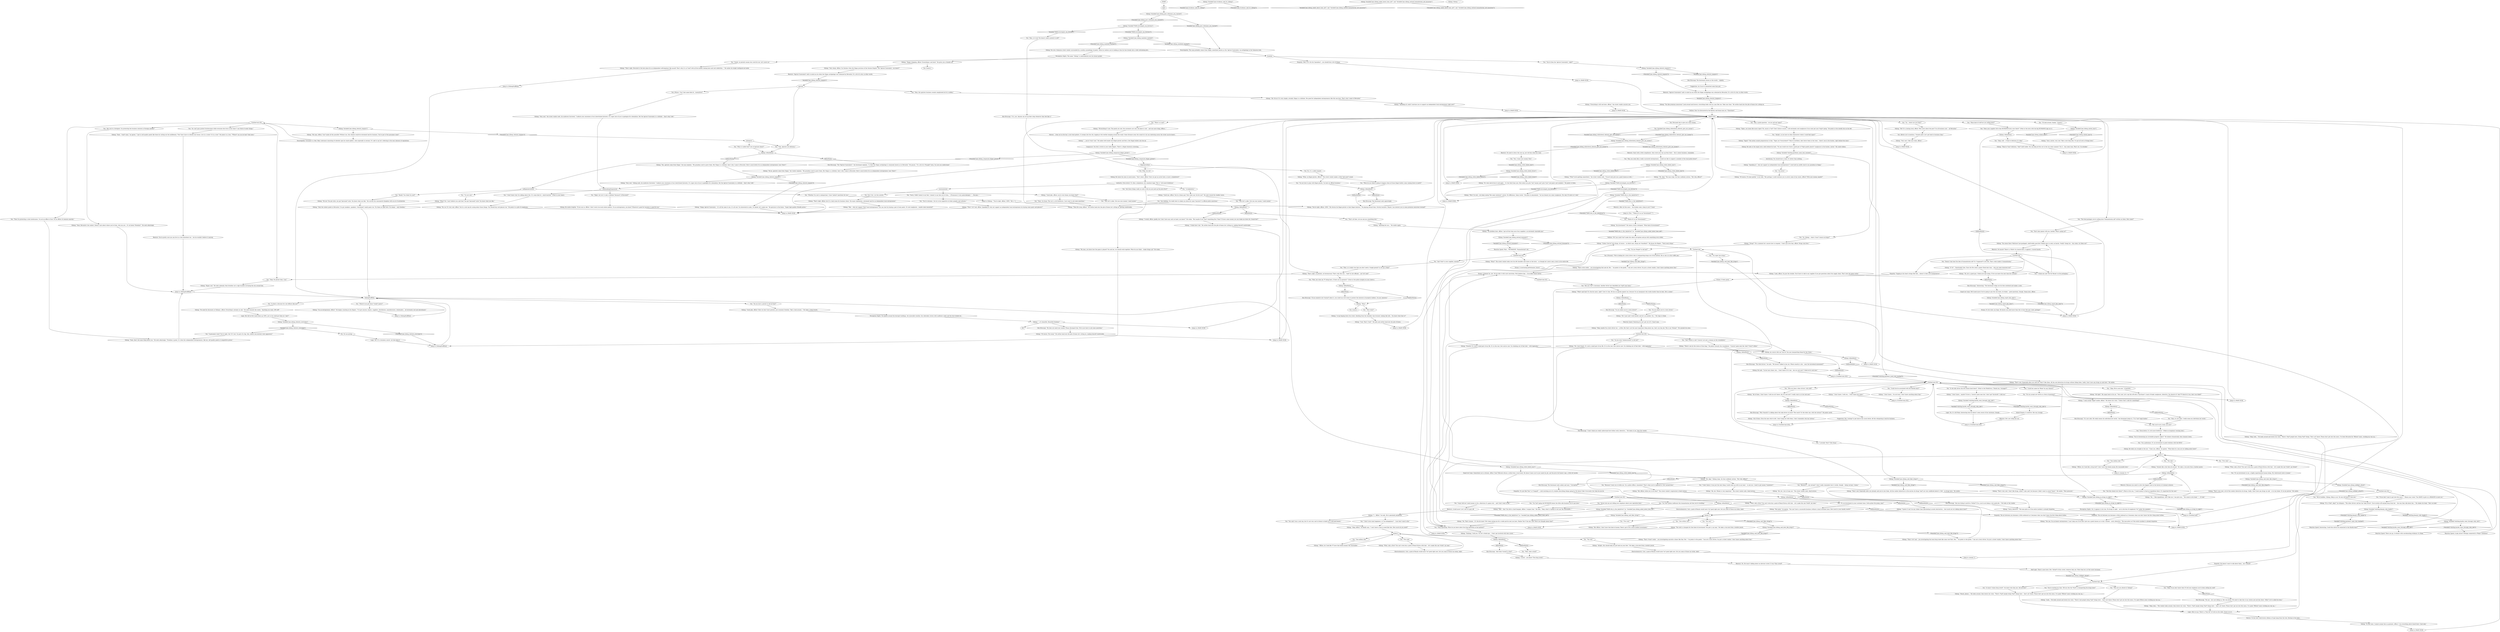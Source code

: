 # JAM / HUMANITARIAN AID
# Siileng, the humanitarian aid guy!
# ==================================================
digraph G {
	  0 [label="START"];
	  1 [label="input"];
	  2 [label="Rhetoric: You're pretty sure you can live in a tree elsewhere too -- but he wouldn't believe it anyway."];
	  3 [label="You: No use prying."];
	  4 [label="Siileng: \"Oh... I like expeditions, and I like you. I can give you...\" He counts in his head. \"... 10 reál.\""];
	  5 [label="Siileng: \"Fair point,\" he agrees, \"You can't have a successful business without a loyal customer base. How much is your loyalty worth?\""];
	  6 [label="You: \"Ten reál.\""];
	  7 [label="Siileng: \"Shush, please...\" He looks around, then lowers his voice. \"There's *bad* people doing *bad* things here -- that's all I know. Please don't get me into this mess, I've spent *fifteen* years working my way up...\""];
	  8 [label="Kim Kitsuragi: \"Who *exactly* is talking about this lady-driver of yours? The racist? Or the other one, with the tattoos?\" He points north."];
	  9 [label="Siileng: \"Tapes, you mean like music tapes? No, music is *out*! Don't listen to music. I sell extremely cool sunglasses if you want get your *mojo* going.\" He points at the shoddy box on the left."];
	  10 [label="You: \"Alright, so you have no idea whatsoever where I could find tapes?\""];
	  11 [label="MAIN HUB"];
	  12 [label="Kim Kitsuragi: \"The *Apricot Suzerainty*,\" the lieutenant explains, \"is what the Siigay archipelago is commonly known as in Revachol.\" He pauses. \"It's a bit of a *fraught* term, I'm sure you understand.\""];
	  13 [label="You: \"Just kidding. I'm really here to shake you down for some *answers* to official police questions.\""];
	  14 [label="You: \"Right, but isn't it only a shithole *because* of Revachol?\""];
	  15 [label="apricots"];
	  16 [label="Siileng: \"Oh! Oh no! It's very simple, actually. Siigay is a shithole. Not good for independent entrepreneurs like this one here. That's why I came to Revachol.\""];
	  17 [label="Jump to: [SiilengStuffHub]"];
	  18 [label="Jump to: [Siileng: \"\"You're right, officer, 100%.\" He r...\"]"];
	  19 [label="You: \"What kind of stuff are you selling here?\""];
	  20 [label="Untitled hub (03)"];
	  21 [label="Siileng: \"Siigay, Apricot Suzerainty -- it's all the same to me, it's all cool. I'm interested in sales. Go ahead, let's make one.\" He gestures to the boxes. \"Super high quality, friendly prices.\""];
	  22 [label="Siileng: \"No-no, apricots come from Siigay,\" the vendor explains. \"My grandma used to grow them. But Siigay is a shithole, that's why I came to Revachol. Here's much better for an independent entrepreneur. Less *laws*.\""];
	  23 [label="Siileng: \"Ah, yes. Money is very important.\" The street vendor nods, dead-serious."];
	  24 [label="Siileng: Variable[\"TASK.investigate_sea_fortress\"]"];
	  25 [label="Variable[\"TASK.investigate_sea_fortress\"]", shape=diamond];
	  26 [label="!(Variable[\"TASK.investigate_sea_fortress\"])", shape=diamond];
	  27 [label="You: \"I'm *not* gonna confiscate this humanitarian aid that you're reselling.\""];
	  28 [label="You: \"I'm *not* going tell HUMANOX about the little side business you've got here.\""];
	  29 [label="Siileng: \"Officer, do I look like *I* have that kinda money? Be reasonable.\""];
	  30 [label="You: \"One million reál.\""];
	  31 [label="Untitled hub (03)"];
	  32 [label="Siileng: \"It's a *she*, okay?\" he whispers. \"The other drivers call her the *lady driver*. You're better off staying away from her -- the way they talk about her...\" He shakes his head. \"She's no lady.\""];
	  33 [label="Jump to: [Untitled hub (03)]"];
	  34 [label="Reaction Speed: A lady driver? Perhaps connected to *Ruby* somehow?"];
	  35 [label="Siileng: \"I don't know... I'm not local. I don't know anything about that.\""];
	  36 [label="Jump to: [Untitled hub (03)]"];
	  37 [label="You: \"So... where are you from?\""];
	  38 [label="Siileng: \"Me? It's a boring story, officer. Who cares about the past? I'm all business now -- all Revachol.\""];
	  39 [label="Siileng: He raises his arms in mock alarm. \"Don't shoot, officer! Have we got an arrest here, or just a shakedown?\""];
	  40 [label="You: \"This isn't a joke. Give me your money. I need money.\""];
	  41 [label="hubsmakingthingseasier"];
	  42 [label="Siileng: \"A cop limping down the street, bleeding from the shoulder, face bruised, looking like hell... You know what that is?\""];
	  43 [label="Jump to: [MAIN HUB]"];
	  44 [label="You: \"But you're a foreigner. I'm protecting the business interests of foreign nations!\""];
	  45 [label="You: \"Doesn't that beat the idea of humanitarian aid? It's *supposed* to be free. That's what makes it humanitarian.\""];
	  46 [label="Untitled hub"];
	  47 [label="Esprit de Corps: We'll need more if we're going to pin this one down, he thinks -- good questions, though. Sharp eyes, officer."];
	  48 [label="You: Persuade him to give you some money."];
	  49 [label="You: Variable[\"jam.siileng_whitecheck_rhetoric_give_me_money\"]"];
	  50 [label="Variable[\"jam.siileng_whitecheck_rhetoric_give_me_money\"]", shape=diamond];
	  51 [label="!(Variable[\"jam.siileng_whitecheck_rhetoric_give_me_money\"])", shape=diamond];
	  52 [label="Siileng: Variable[\"jam.siileng_white_failed_once\"]"];
	  53 [label="Variable[\"jam.siileng_white_failed_once\"]", shape=diamond];
	  54 [label="!(Variable[\"jam.siileng_white_failed_once\"])", shape=diamond];
	  55 [label="Siileng: \"Alright, this should help you get back on your feet.\" He takes a ten-note from a leather pouch."];
	  56 [label="You: \"I don't even want happiness, or *un-unhappiness* -- I just don't want to die.\""];
	  57 [label="Rhetoric: After all this mess -- the broken seals, lying to you? C'mon!"];
	  58 [label="Siileng: \"That's *even* cooler -- you investigating narcotics crimes like that. But --\" he points to the goods. \"I am not a lorry driver, I'm just a street vendor. I don't know anything about that.\""];
	  59 [label="Siileng: IsKimHere()"];
	  60 [label="IsKimHere()", shape=diamond];
	  61 [label="!(IsKimHere())", shape=diamond];
	  62 [label="Siileng: \"No! I just said I work harder and he's an asshole. I'm...\" He stops to think."];
	  63 [label="Reaction Speed: Realizing he can't get out of it. Smart man."];
	  64 [label="You: \"Wait, what crowd?\""];
	  65 [label="Siileng: \"All of them, I don't know. I told you all I know. Are we cool now? I really want us to be cool now.\""];
	  66 [label="Siileng: \"I don't know... maybe? If she is, I haven't gone near her. I don't get *involved*, I told you.\""];
	  67 [label="You: \"Hey, you seem like a really successful entrepreneur... would you like to support a member of the local police force?\""];
	  68 [label="Siileng: \"... you're *very* cool.\" He makes both hands into finger-pistols and fires a few finger-bullets into the air."];
	  69 [label="You: \"You're from the 'Apricot Suzerainty', right?\""];
	  70 [label="You: \"Why's it called that? Lots of apricots there?\""];
	  71 [label="You: \"This isn't a joke. Give me your money. I need money.\""];
	  72 [label="Siileng: \"Of course, I'll come quietly.\" A sly wink. \"But perhaps I could convince you to arrest some of my wares, officer? With your money, maybe?\""];
	  73 [label="You: (Wince.) \"Isn't that name kind of... insensitive?\""];
	  74 [label="nolaupuru"];
	  75 [label="Logic: No, it's still Ruby. Interesting that he doesn't seem aware of her existence, though..."];
	  76 [label="nofingerpistolshub"];
	  77 [label="Siileng: \"Cool. That's *cool*.\" He nods and settles back into the pile of boxes."];
	  78 [label="Siileng: Variable[\"jam.truckman_said_its_siileng\"]"];
	  79 [label="Variable[\"jam.truckman_said_its_siileng\"]", shape=diamond];
	  80 [label="!(Variable[\"jam.truckman_said_its_siileng\"])", shape=diamond];
	  81 [label="Jump to: [MAIN HUB]"];
	  82 [label="Siileng: Variable[\"jam.siileng_noticed_humanox\"]"];
	  83 [label="Variable[\"jam.siileng_noticed_humanox\"]", shape=diamond];
	  84 [label="!(Variable[\"jam.siileng_noticed_humanox\"])", shape=diamond];
	  85 [label="Empathy: The air between you becomes a little awkward as it becomes clear you don't know the first thing about bribes."];
	  86 [label="Jump to: [money 1]"];
	  87 [label="Drama: A blatant lie, sire. Yet he tells it with such conviction. We'd believe him -- if we didn't know better."];
	  88 [label="You: \"Who are you afraid of, Siileng?\""];
	  89 [label="You: \"Okay. If you don't know then I'll tell your employer you've been selling his stuff.\""];
	  90 [label="Siileng: \"Okay, look...\" The vendor looks around, then lowers his voice. \"There's *bad* people doing *bad* things here -- that's all I know. Please don't get me into this mess, I've spent *fifteen* years working my way up...\""];
	  91 [label="Siileng: \"All of them. Even the ones who've left. I don't hang out with them, I don't remember who has tattoos.\""];
	  92 [label="Siileng: \"There's one by the statue of that king.\" He points towards the roundabout. \"I haven't gone near her. And I *won't* either.\""];
	  93 [label="You: \"Nah, it's not code. I really mean my individual net worth.\""];
	  94 [label="Siileng: He nods at the empty lorry cabin behind his back. \"No one would ever throw a good pair of *high quality plastic* sunglasses in the bushes, mister.\" His smile widens."];
	  95 [label="Siileng: Variable[\"jam.siileng_mainhub_reached\"]"];
	  96 [label="Variable[\"jam.siileng_mainhub_reached\"]", shape=diamond];
	  97 [label="!(Variable[\"jam.siileng_mainhub_reached\"])", shape=diamond];
	  98 [label="You: Whip 'em out!"];
	  99 [label="Siileng: Variable[\"jam.siileng_rhetoric_overvalue\"]"];
	  100 [label="Variable[\"jam.siileng_rhetoric_overvalue\"]", shape=diamond];
	  101 [label="!(Variable[\"jam.siileng_rhetoric_overvalue\"])", shape=diamond];
	  102 [label="Siileng: \"...it's beautiful. Beautiful freedom!\""];
	  103 [label="Siileng: \"Yeah -- *cool* ruins,\" he agrees. \"I get to sell quality goods like these by cutting out the middlemen. *You* don't have to rebuild your house. Live in a crater! Or in a tree!\" He points to a tree. \"*Where* can you do that? Only here.\""];
	  104 [label="Siileng: \"Oh yes! You got style, you got *personal* style. You know what you like.\" He surveys his consumerist kingdom with an air of satisfaction."];
	  105 [label="You: \"Wow what?\""];
	  106 [label="You: [Leave.]"];
	  107 [label="Kim Kitsuragi: \"It is, yes. Anyone can set up their shop whenever they feel like it.\""];
	  108 [label="Siileng: IsKimHere()"];
	  109 [label="IsKimHere()", shape=diamond];
	  110 [label="!(IsKimHere())", shape=diamond];
	  111 [label="SiilengStuffHub"];
	  112 [label="You: \"And *who* is your supplier, exactly?\""];
	  113 [label="Reaction Speed: Wait... *HUMANOX*, *humanitarian* aid..."];
	  114 [label="Siileng: \"Oh, okay.\" The man stops, his face suddenly serious. \"But why, officer?\""];
	  115 [label="Siileng: Variable[\"jam.siileng_whitecheck_rhetoric_give_me_money\"]"];
	  116 [label="Variable[\"jam.siileng_whitecheck_rhetoric_give_me_money\"]", shape=diamond];
	  117 [label="!(Variable[\"jam.siileng_whitecheck_rhetoric_give_me_money\"])", shape=diamond];
	  118 [label="Electrochemistry: God, a pack of Royals would taste *so* good right now. Get you some of those tar-sticks, baby!"];
	  119 [label="You: \"See this island over there?\" (Point at the sea.) \"I need money to fund an expedition there. It's important for the case.\""];
	  120 [label="Drama: It feels great."];
	  121 [label="You: (Proceed.) \"We're looking for a lorry driver who is transporting drugs out of the harbour. He or she is in this traffic jam.\""];
	  122 [label="Siileng: Variable[\"jam.siileng_said_dont_like_drugs\"]"];
	  123 [label="Variable[\"jam.siileng_said_dont_like_drugs\"]", shape=diamond];
	  124 [label="!(Variable[\"jam.siileng_said_dont_like_drugs\"])", shape=diamond];
	  125 [label="Siileng: \"Okay, maybe I'm a lorry driver too -- a little. But that's not the most important thing about me, that's my day job. This is my *dream*.\" He spreads his arms."];
	  126 [label="You: \"Could she be associated with the Hardie boys?\""];
	  127 [label="Jump to: [MAIN HUB]"];
	  128 [label="You: \"Yeah, I'm funny. This isn't a civil forfeiture, I just want to ask some questions.\""];
	  129 [label="Siileng: He smiles brightly. \"If you say so, officer. I don't worry too much about politics. I'm an entrepreneur, you know? Whatever's good for business is good for me.\""];
	  130 [label="You: \"Where'd you get those *comfy* pants?\""];
	  131 [label="Jump to: [SiilengStuffHub]"];
	  132 [label="You: \"Because I want you to bribe me. I'm a police officer, remember? That's what you're supposed to *do* around here.\""];
	  133 [label="Siileng: \"Sorry, detective.\" The man grins as if the entire incident is already forgotten."];
	  134 [label="You: \"Five reál.\""];
	  135 [label="Suggestion: He's *aching* to get back to his usual shtick. All this whispering is bad for business."];
	  136 [label="You: \"Do you have a permit to sell all that?\""];
	  137 [label="Siileng: \"Good joke, officer! Here we don't have permits, just economic freedom. Take a look around...\" He takes a deep breath."];
	  138 [label="Siileng: \"No need for discounts at Siileng's, officer. Everything's already on sale.\" He nods towards the crates. \"Anything you want, 50% off!\""];
	  139 [label="Jump to: [MAIN HUB]"];
	  140 [label="Siileng: \"Then fire away, officer!\" He settles back into the pile of boxes he's sitting on, getting comfortable."];
	  141 [label="Siileng: \"What? No. I can't believe you said that! You got *personal* style! You know what you like.\""];
	  142 [label="Siileng: \"I think that's fair.\" He settles back into the pile of boxes he's sitting on, making himself comfortable."];
	  143 [label="Siileng: IsKimHere()"];
	  144 [label="IsKimHere()", shape=diamond];
	  145 [label="!(IsKimHere())", shape=diamond];
	  146 [label="Siileng: Variable[\"jam.siileng_rhetoric_laupuru\"]"];
	  147 [label="Variable[\"jam.siileng_rhetoric_laupuru\"]", shape=diamond];
	  148 [label="!(Variable[\"jam.siileng_rhetoric_laupuru\"])", shape=diamond];
	  149 [label="Jump to: [MAIN HUB]"];
	  150 [label="Siileng: \"That's right, no permits, no bureaucracy! That's why this city -- *and* its law officials -- are *so* cool!\""];
	  151 [label="You: \"Then I'm protecting a state lawlessness. I'm not an officer of law, I'm an officer of common anarchy.\""];
	  152 [label="Siileng: \"Hyper cool.\" He nods solemnly, then breathes out a sigh of pride surveying the city around him."];
	  153 [label="Empathy: It's just like *bus*, or *seagull* -- a kid watching out of a window describing things going by. He doesn't like it too much, but what do you do."];
	  154 [label="You: \"It's an investment in your customer base. Gotta prime the pump, man!\""];
	  155 [label="You: \"A guy told me I need money to live, otherwise it's game over -- and I don't want to die.\""];
	  156 [label="Siileng: \"That's even cooler -- you investigating that and all. But --\" he points to the goods. \"I am not a lorry driver, I'm just a street vendor. I don't know anything about that.\""];
	  157 [label="Rhetoric: No. He wasn't talking about an abstract crowd. It was *that crowd*."];
	  158 [label="Empathy: He doesn't want to talk about them... he's *afraid*."];
	  159 [label="You: \"Who are these 'other drivers' who talk?\""];
	  160 [label="Inland Empire: It could be. She was strange."];
	  161 [label="Siileng: \"Tapes?\" The notion sounds preposterous to him. \"Tapes are *everywhere*! They're worthless, kids throw them in the trees -- there's one in the bushes, right behind this lorry.\""];
	  162 [label="Siileng: \"That's right, officer, but it's a bad scene for business there. Too many regulations, extremely bad for an independent local entrepreneur.\""];
	  163 [label="Siileng: \"Yeah, that's the main thing about you.\" He nods admiringly. \"Freedom is great, it's what lets independent entrepreneurs, like me, sell quality goods at competitive prices.\""];
	  164 [label="You: Don't fret. Let him answer."];
	  165 [label="Siileng: \"Look, officer. I'm just the retailer. You'd have to talk to my supplier if you got questions about the supply chain. That's how the game works.\""];
	  166 [label="Siileng: \"It *is* -- *practically* free. Yours for five cents a piece! Rock that tuna -- why not some macaroni too?\""];
	  167 [label="Siileng: \"They're *very* delicious. *And* shelf stable. You can keep all this out in the sun come summer! Try it -- buy some tuna. Won't rot. Un-rottable.\""];
	  168 [label="Drama: It's for show, my liege. He knows you need more than this to bust this guy. Later, perhaps?"];
	  169 [label="Siileng: \"It's very cool of you to ask again -- it's the third time now. How about you give *me* money and I give *you* cool pants and sneakers.\" He points to them."];
	  170 [label="You: \"Five reál.\""];
	  171 [label="Siileng: \"Oh, okay.\" Siileng stops, his face suddenly serious. \"But why, officer?\""];
	  172 [label="Siileng: Variable[\"TASK.who_is_the_ladydriver\"]"];
	  173 [label="Variable[\"TASK.who_is_the_ladydriver\"]", shape=diamond];
	  174 [label="!(Variable[\"TASK.who_is_the_ladydriver\"])", shape=diamond];
	  175 [label="Siileng: \"Drugs?\" For a moment he's unsure how to respond. \"I don't go in for that, officer. Drugs ruin lives.\""];
	  176 [label="Siileng: \"That's very cool, a lot of the coolest detectives do drugs. Sadly, I don't have any drugs on sale -- or at my home. Or on my person.\" He smiles."];
	  177 [label="Siileng: \"Crowd -- you know? The drug crowd.\""];
	  178 [label="You: \"Okay. We're cool now.\" (Conclude.)"];
	  179 [label="Siileng: IsKimHere()"];
	  180 [label="IsKimHere()", shape=diamond];
	  181 [label="!(IsKimHere())", shape=diamond];
	  182 [label="Siileng: He nods. \"In her lorry there, but... I don't know if it's her... Are we cool now? I think we're cool now.\""];
	  183 [label="Siileng: IsKimHere()"];
	  184 [label="IsKimHere()", shape=diamond];
	  185 [label="!(IsKimHere())", shape=diamond];
	  186 [label="You: \"You, I want your money. Now.\""];
	  187 [label="Siileng: \"Good one, officer. You're a funny guy! Now what can I do for you?\" He nods toward his shabby wares."];
	  188 [label="You: \"What do you think is going to happen when all those finger-bullets come raining down to earth?\""];
	  189 [label="Siileng: \"Very cool,\" the street vendor nods, his eyebrows furrowed, \"I admire your awareness of our intertwined histories. It's super nice of you to apologize for colonialism. But the Apricot Suzerainty is a shithole -- that's why I left.\""];
	  190 [label="You: \"Man, this apricots business sounds complicated all of a sudden.\""];
	  191 [label="Kim Kitsuragi: \"If you wanted to be *cynical* about it, you could say we're here to protect the interests of property holders. I'm not, however.\""];
	  192 [label="Jump to: [MAIN HUB]"];
	  193 [label="Siileng: \"Happy shopping, officer! Everything's cool here!\" He gives you a thumbs up."];
	  194 [label="Kim Kitsuragi: \"Interesting.\" The lieutenant whips out his blue notebook and makes a note."];
	  195 [label="Perception (Sight): You glance around the decrepit buildings, the miserable weather, the sidewalks strewn with sunflower seeds and the dust-choked air..."];
	  196 [label="Siileng: \"No, no. It's very cool, officer. You're a cool cop for caring about those things. You should buy cool glasses too.\" He points to a pile of sunglasses."];
	  197 [label="You: \"Okay. No permit then. Cool.\""];
	  198 [label="Rhetoric: A bold move! Let's see if it pays off."];
	  199 [label="You: \"But you *are* a lorryman. Another driver has identified you *and* your lorry.\""];
	  200 [label="Jump to: [Untitled hub]"];
	  201 [label="You: \"So you admit you're a lorry driver.\""];
	  202 [label="Siileng: \"Exactly! It's such a small part of my life. It's in the rear view mirror now. I'm climbing out of that hole -- with ingenuity.\""];
	  203 [label="Siileng: \"Look...\" He looks around and lowers his voice. \"There's bad people doing *bad* things here -- that's all I know. Please don't get me into this mess, I've spent fifteen years working my way up...\""];
	  204 [label="Kim Kitsuragi: \"No use -- he's not telling us. He's too afraid. We need to take him to my station and ask him there. *After* we've called his boss.\""];
	  205 [label="You: \"The food packages you're selling have *humanitarian aid* written on them. How come?\""];
	  206 [label="Siileng: \"Yes, apricots come from Siigay,\" the man explains. \"My grandma used to grow them. But Siigay is a shithole, that's why I came to Revachol. Here's much better for an independent entrepreneur. Less *laws*.\""];
	  207 [label="Composure: You feel a twitch in your index fingers. There's a finger-shootout a-brewing."];
	  208 [label="You: \"Sorry, I didn't mean to say that. I meant to say that you're from...\" (Pronounce it very painstakingly.) \"... See-guy...\""];
	  209 [label="Siileng: \"Speaking of, could I convince you to support an independent local entrepreneur right now?\""];
	  210 [label="You: [Leave.]"];
	  211 [label="Siileng: Variable[\"jam.siileng_esprit_kim_later\"]"];
	  212 [label="Variable[\"jam.siileng_esprit_kim_later\"]", shape=diamond];
	  213 [label="!(Variable[\"jam.siileng_esprit_kim_later\"])", shape=diamond];
	  214 [label="Siileng: \"*Now* we're getting somewhere,\" the street vendor nods. \"If you'd only give me a good reason as well...\""];
	  215 [label="Siileng: Variable[\"jam.siileng_white_failed_thrice\"]"];
	  216 [label="Variable[\"jam.siileng_white_failed_thrice\"]", shape=diamond];
	  217 [label="!(Variable[\"jam.siileng_white_failed_thrice\"])", shape=diamond];
	  218 [label="Electrochemistry: God, a pack of Royals would taste *so* good right now. Get you some of those tar-sticks, baby!"];
	  219 [label="You: \"Ten reál.\""];
	  220 [label="You: \"Because I... am corrupt? I don't really remember how it works, though -- being corrupt, I mean.\""];
	  221 [label="Untitled hub"];
	  222 [label="You: \"I actually *don't* like drugs.\""];
	  223 [label="Siileng: Variable[\"jam.siileng_said_likes_drugs\"]"];
	  224 [label="Variable[\"jam.siileng_said_likes_drugs\"]", shape=diamond];
	  225 [label="!(Variable[\"jam.siileng_said_likes_drugs\"])", shape=diamond];
	  226 [label="Siileng: IsKimHere()"];
	  227 [label="IsKimHere()", shape=diamond];
	  228 [label="!(IsKimHere())", shape=diamond];
	  229 [label="You: \"If you don't want to get into this mess...\" (Raise your voice) \"You HAVE to give us a REASON to move on.\""];
	  230 [label="Jump to: [Untitled hub (03)]"];
	  231 [label="Jump to: [MAIN HUB]"];
	  232 [label="Rhetoric: No need to dress this one up, just tell him what you want."];
	  233 [label="Siileng: \"Sure, mister, very cool. Take a nice long look, I've got all sorts of things here.\""];
	  234 [label="Siileng: \"*Everything's* cool. The goods are cool, the customers are cool, the place is cool -- and one more thing, officer...\""];
	  235 [label="You: \"Is there a discount for cool officers like me?\""];
	  236 [label="You: \"Yum. Apricots are delicious.\""];
	  237 [label="localhub"];
	  238 [label="You: \"A shakedown.\""];
	  239 [label="Rhetoric: *Apricot Suzerainty* calls to mind an era when the Siigay archipelago was colonized by Revachol. It's a bit of a slur, in other words."];
	  240 [label="Siileng: \"I would, officer, gladly, but I don't have any cash on hand, you know?\" He winks. \"But maybe if you *buy* something first *then* I'll have some money you can shake me down for. Sound fair?\""];
	  241 [label="You: \"I'm not here to play with finger-pistols. I'm here on official business.\""];
	  242 [label="You: \"Wait, but what am *I* doing here, if there are no permits?\" (Stare at the police insignia on your sleeve.)"];
	  243 [label="Siileng: \"That's right. Revachol is the best place for an independent self-employer like myself. That's why it's so *cool* with all the models coming here and cool celebrities...\" He smiles his bright toothpaste-ad smile."];
	  244 [label="Siileng: \"Hey -- why not support *this* local entrepreneur? You can start by buying a pair of sexy pants. Or cool sunglasses... maybe some macaroni?\""];
	  245 [label="Jump to: [MAIN HUB]"];
	  246 [label="Kim Kitsuragi: The lieutenant winces at the words -- slightly."];
	  247 [label="You: \"I don't know why I'm talking about this. It's some kind of... mind-reaction.\" (Point to your head.)"];
	  248 [label="Siileng: \"Officer, do I look like a drug lord? I don't have that kinda money. Be reasonable here.\""];
	  249 [label="You: \"Ten reál.\""];
	  250 [label="Perception (Sight): Sir, it appears to be true. No drugs in sight -- not in the box of sunglasses *or* under the speakers."];
	  251 [label="Siileng: \"That's cool. Especially after you already said you're into them. All the coolest detectives in the movies do drugs *and* are very conflicted about it. Still -- no drugs here.\" He smiles."];
	  252 [label="Siileng: Variable[\"jam.siileng_no_drugs_in_sight\"]"];
	  253 [label="Variable[\"jam.siileng_no_drugs_in_sight\"]", shape=diamond];
	  254 [label="!(Variable[\"jam.siileng_no_drugs_in_sight\"])", shape=diamond];
	  255 [label="You: \"So you were *embarrassed* to tell me?\""];
	  256 [label="Siileng: \"Nothing, I told you. I'm not a dumb guy -- I don't get involved with that crowd. \""];
	  257 [label="You: \"It wasn't *some drug crowd*. You know who they are. Tell me now!\""];
	  258 [label="Siileng: Variable[\"whirling.klaasje_ruby_leader\"]"];
	  259 [label="Variable[\"whirling.klaasje_ruby_leader\"]", shape=diamond];
	  260 [label="!(Variable[\"whirling.klaasje_ruby_leader\"])", shape=diamond];
	  261 [label="Siileng: \"I only accept *legal* tender, officer.\" He lowers his voice. \"Unless that's code for something?\""];
	  262 [label="You: \"Hey, a quick question -- do you sell any tapes?\""];
	  263 [label="Jump to: [SiilengStuffHub]"];
	  264 [label="Siileng: IsKimHere()"];
	  265 [label="IsKimHere()", shape=diamond];
	  266 [label="!(IsKimHere())", shape=diamond];
	  267 [label="Siileng: Variable[\"whirling.hardie_went_through_ruby_info\"]"];
	  268 [label="Variable[\"whirling.hardie_went_through_ruby_info\"]", shape=diamond];
	  269 [label="!(Variable[\"whirling.hardie_went_through_ruby_info\"])", shape=diamond];
	  270 [label="Siileng: Variable[\"whirling.hardie_went_through_ruby_info\"]"];
	  271 [label="Variable[\"whirling.hardie_went_through_ruby_info\"]", shape=diamond];
	  272 [label="!(Variable[\"whirling.hardie_went_through_ruby_info\"])", shape=diamond];
	  273 [label="Siileng: \"Ten reál is a bargain for that kind of investment! You got it, my man.\" He takes a ten-note from a leather pouch."];
	  274 [label="Siileng: IsKimHere()"];
	  275 [label="IsKimHere()", shape=diamond];
	  276 [label="!(IsKimHere())", shape=diamond];
	  277 [label="Empathy: The air between you becomes a little awkward as it becomes clear you don't know the first thing about bribes."];
	  278 [label="You: \"One million reál.\""];
	  279 [label="money 3"];
	  280 [label="Jump to: [You: \"\"Think of it as an *investment*.\"\"]"];
	  281 [label="Volition: *Or* you could *not* make this about corruption and go with something even wilder."];
	  282 [label="Siileng: \"That's very cool. I don't like drugs, either. I only said I do because I didn't want to sound *lame*.\" He smiles. \"Peer pressure.\""];
	  283 [label="Siileng: \"No. I just forgot. It's such a small part of my life. It's in the rear view mirror now. I'm climbing out of that hole -- with ingenuity.\""];
	  284 [label="You: \"Could her name be *Ruby* by any chance?\""];
	  285 [label="Rhetoric: Start with a little compliment, then work your way up from there -- this is about business, remember."];
	  286 [label="Shivers: ...from out on the bay a cool wind gathers. It sweeps into the city, tugging at the textiles hanging around the stand. Some distance away the sound of a tin can clattering across the street can be heard..."];
	  287 [label="Siileng: IsKimHere()"];
	  288 [label="IsKimHere()", shape=diamond];
	  289 [label="!(IsKimHere())", shape=diamond];
	  290 [label="Siileng: \"Very cool. I like your style, officer.\""];
	  291 [label="Reaction Speed: There you go. A witness with corroborating evidence: it's Ruby."];
	  292 [label="Drama: A convincing performance, bravo!"];
	  293 [label="Perception (Sight): The name \"Siileng\" is embroidered over his breast pocket."];
	  294 [label="Siileng: \"Anything for you...\" He smiles again."];
	  295 [label="Siileng: Variable[\"jam.siileng_exited_once\"]"];
	  296 [label="Variable[\"jam.siileng_exited_once\"]", shape=diamond];
	  297 [label="!(Variable[\"jam.siileng_exited_once\"])", shape=diamond];
	  298 [label="Siileng: Variable[\"jam.siileng_asked_about_hum_aid\"]  and  Variable[\"jam.siileng_noticed_humanitarian_aid_macarons\"]"];
	  299 [label="Variable[\"jam.siileng_asked_about_hum_aid\"]  and  Variable[\"jam.siileng_noticed_humanitarian_aid_macarons\"]", shape=diamond];
	  300 [label="!(Variable[\"jam.siileng_asked_about_hum_aid\"]  and  Variable[\"jam.siileng_noticed_humanitarian_aid_macarons\"])", shape=diamond];
	  301 [label="Siileng: \"Ah, yes. Lots of cops are.\" The street vendor nods, dead-serious."];
	  302 [label="Jump to: [MAIN HUB]"];
	  303 [label="Siileng: \"That's cool. Especially after you said you *don't* like them. All the cool detectives do drugs without liking them. Sadly I don't have any drugs on sale here.\" He smiles."];
	  304 [label="Siileng: \"That's *so* cool -- you investigating the local drug trade like some cool Narc. But --\" he points to the goods. \"I am not a lorry driver, I'm just a street vendor. I don't know anything about that.\""];
	  305 [label="Untitled hub (02)"];
	  306 [label="You: \"Siileng, my source tells me *you're* the one transporting drugs for the Union.\""];
	  307 [label="Kim Kitsuragi: \"And what *crowd* is that?\""];
	  308 [label="Logic: Here we go. There's a *tiny bit* of truth on the table. Zoom in on it."];
	  309 [label="Siileng: \"All right!\" He snaps back to his act. \"Very cool. Let's cap this off with a *purchase*. A pair of funky sunglasses, detective. You deserve it! And *I* deserve it too, don't you think?\""];
	  310 [label="Jump to: [Untitled hub (03)]"];
	  311 [label="You: \"I'll look around, thanks.\" [Leave.]"];
	  312 [label="You: No, it's a safety hazard."];
	  313 [label="Siileng: \"That's *so* cool, officer. Speaking of, why not support an independent local entrepreneur by buying some pants and glasses?\""];
	  314 [label="Siileng: Siileng: \"...\""];
	  315 [label="Encyclopedia: Gossamer is a fine, filmy substance consisting of cobwebs spun by small spiders, seen especially in autumn. It's safe to say he's referring to the near absence of regulations."];
	  316 [label="Volition: Don't be distracted by the flattery and funny-man act. *Questions*."];
	  317 [label="Siileng: \"But officer, I don't have that kind of money. There's got to be a more modest investment.\""];
	  318 [label="Kim Kitsuragi: The lieutenant nods calmly and says: \"Corruption.\""];
	  319 [label="Siileng: \"An investment?\" He raises a brow, intrigued. \"What kind of investment?\""];
	  320 [label="Siileng: \"What, only a fiver? You can't even buy a pack of Royal Extras with that -- let's make this one *stick*, my man.\""];
	  321 [label="Siileng: He looks you straight in the eye. \"I hear you, officer,\" he agrees. \"What kind of a sum are we talking about here?\""];
	  322 [label="Siileng: \"Sounds like a fair deal all around.\" He takes a ten-note from a leather pouch."];
	  323 [label="Siileng: \"I... officer,\" he nods. He is genuinely perplexed."];
	  324 [label="You: \"Five reál.\""];
	  325 [label="You: \"Invest into me not telling your employer about your operation here.\""];
	  326 [label="Kim Kitsuragi: \"So you admit you're a lorry driver?\""];
	  327 [label="You: \"Stop squirming. What do you know about the drug operation at the harbour?\""];
	  328 [label="Siileng: \"Okay, look...\" He looks around and lowers his voice. \"There's *bad* people here. Doing *bad* things. That's all I know. Please don't get into this mess. I've been Revachol for *fifteen* years, working my way up...\""];
	  329 [label="Untitled hub (03)"];
	  330 [label="Reaction Speed: Interesting. Could this driver be connected to the Hardie boys?"];
	  331 [label="Kim Kitsuragi: \"It is not code. He really means his individual net worth,\" the lieutenant jumps in. \"It is *not* legal tender.\""];
	  332 [label="Authority: Even better! It's like a shakedown, but somehow legal. This is \"civil asset forfeiture.\""];
	  333 [label="Siileng: \"You're threatening my inviolable property rights?\" He inhales dramatically, then simmers down."];
	  334 [label="You: \"So 'cool' guys protect businessmen while everyone else lives in the ruins? I can think of cooler things.\""];
	  335 [label="Rhetoric: *Apricot Suzerainty* calls to mind an era when the Siigay archipelago was colonized by Revachol. It's a bit of a slur, in other words."];
	  336 [label="Siileng: \"Of course. Fire away!\" He settles back into the pile of boxes he's sitting on, making himself comfortable."];
	  337 [label="Siileng: Variable[\"jam.siileng_post_tribunary_you_reacted\"]"];
	  338 [label="Variable[\"jam.siileng_post_tribunary_you_reacted\"]", shape=diamond];
	  339 [label="!(Variable[\"jam.siileng_post_tribunary_you_reacted\"])", shape=diamond];
	  340 [label="Siileng: \"I'm an entrepreneur, officer!\" He begins counting on his fingers. \"I've got sources, buyers, suppliers, distributors, manufacturers, wholesalers... all extremely cool and aboveboard.\""];
	  341 [label="Suggestion: As if you've committed some faux pas."];
	  342 [label="You: \"I don't know, it was just the only thing I could come up with in my head -- to ask you. I need to get money *somehow*.\""];
	  343 [label="money 1"];
	  344 [label="Siileng: \"You see, I'm an honest entrepreneur. I can't help you if you don't give me a good reason as to why I should -- sorry, detective.\" The man grins as if the entire incident is already forgotten."];
	  345 [label="Siileng: \"Hah -- that! You drive a hard bargain, officer. I respect that.\" He nods. \"Okay, what's it going to cost me? Be reasonable...\""];
	  346 [label="Jump to: [money 1]"];
	  347 [label="Siileng: \"*Who* said that? It's the fat racist, right? I bet it's him. He has an agenda against me, because I'm an immigrant who works harder than he does. He's a hater.\""];
	  348 [label="Untitled hub"];
	  349 [label="You: \"You're wasting my time. Tell me who the *fuck* is transporting the drugs here!\""];
	  350 [label="You: \"Is the lady driver the old woman back there?\" (Point to the Paledriver.) \"Dazed out, *strange*?\""];
	  351 [label="Jump to: [MAIN HUB]"];
	  352 [label="You: \"Really? You think I'm cool?\""];
	  353 [label="You: \"Whether I'm cool is unimportant, I have *police* questions for you.\""];
	  354 [label="Siileng: Variable[\"TASK.investigate_sea_fortress\"]"];
	  355 [label="Variable[\"TASK.investigate_sea_fortress\"]", shape=diamond];
	  356 [label="!(Variable[\"TASK.investigate_sea_fortress\"])", shape=diamond];
	  357 [label="Kim Kitsuragi: The lieutenant nods approvingly."];
	  358 [label="You: \"I think one said 'Not for Resale' on the packaging.\""];
	  359 [label="Jump to: [MAIN HUB]"];
	  360 [label="Siileng: \"Yeah, Revachol's the coolest. Doesn't care about where you're from, who you are... It's all about *freedom*.\" He nods admiringly."];
	  361 [label="Logic: Yes. It's a business secret. Let him keep it."];
	  362 [label="Siileng: IsKimHere()"];
	  363 [label="IsKimHere()", shape=diamond];
	  364 [label="!(IsKimHere())", shape=diamond];
	  365 [label="You: \"Think of it as an *investment*.\""];
	  366 [label="Siileng: \"What, only a fiver? You can't even buy a pack of Royal Extras with that -- let's make this one *stick*, my friend!\""];
	  367 [label="Siileng: \"But officer, bribe you to do what?\" The street vendor's expression is dead serious."];
	  368 [label="You: \"You said I was a cool cop, but it's not very cool to freeze to death on a cold park bench.\""];
	  369 [label="money 4"];
	  370 [label="You: \"I'm super into drugs.\""];
	  371 [label="You: \"We're buddies, Siileng. Help us out. No one will know it was you.\""];
	  372 [label="Siileng: Variable[\"jam.siileng_composure_finger_pistols\"]"];
	  373 [label="Variable[\"jam.siileng_composure_finger_pistols\"]", shape=diamond];
	  374 [label="!(Variable[\"jam.siileng_composure_finger_pistols\"])", shape=diamond];
	  375 [label="fingerpistolhub"];
	  376 [label="Logic: But did he first mark them up 100%, just so he could put them on \"sale\"?"];
	  377 [label="Siileng: \"My man, you know how the game is played! You and me, we should work together. What do you think -- shake things up?\" He winks."];
	  378 [label="Siileng: \"What, no finger-pistols, officer?\" The street vendor makes a little *pew-pew* sound."];
	  379 [label="Siileng: \"You're right, officer, 100%.\" He returns his finger-pistols to their finger-holsters. \"No playing around then. Strictly business. Maybe I can interest you in some premium menswear instead?\""];
	  380 [label="You: \"I'm not cool.\""];
	  381 [label="Jump to: [MAIN HUB]"];
	  382 [label="Siileng: You see a Samaran street vendor surrounded by a motley assemblage of goods. When he realizes you're looking at him his face breaks into a wide welcoming grin..."];
	  383 [label="Jump to: [SiilengStuffHub]"];
	  384 [label="Rhetoric: No hassle? There's a *little* of a hassle here, it appears. A moral hassle."];
	  385 [label="Untitled hub (02)"];
	  386 [label="Jump to: [MAIN HUB]"];
	  387 [label="Jump to: [MAIN HUB]"];
	  388 [label="Kim Kitsuragi: \"Are you trying to ask for a *bribe*? If so, you're not doing a very good job...\" He looks at the vendor."];
	  389 [label="You: \"One million reál.\""];
	  390 [label="You: \"So, Siileng -- what's *your* stance on drugs?\""];
	  391 [label="Half Light: There's more here. He's *afraid* of this crowd, whoever they are. More than he is of the racist lorryman."];
	  392 [label="Siileng: IsKimHere()"];
	  393 [label="IsKimHere()", shape=diamond];
	  394 [label="!(IsKimHere())", shape=diamond];
	  395 [label="Kim Kitsuragi: \"The third driver,\" he nods. \"We haven't talked to her yet. Where exactly is she -- near the horseback monument?\""];
	  396 [label="Rhetoric: He's not ruling her out."];
	  397 [label="Siileng: \"Everything's still cool here, officer,\" the street vendor assures you."];
	  398 [label="Encyclopedia: This man probably comes from Siigay, sometimes known as the 'Apricot Suzerainty,' an archipelago in the Samaran isola."];
	  399 [label="You: (Better not to mention.) \"Sounds good. Let's get back to business then.\""];
	  400 [label="Empathy: Well. If it's for his *grandma*... you should buy a lot of things."];
	  401 [label="You: \"An arrest.\""];
	  402 [label="You: \"Are those things really on sale or did you just jack up the price first?\""];
	  403 [label="You: \"A gossamer state? You're right, this *is* cool. I'm part of a hip, thin, almost non-existent state apparatus!\""];
	  404 [label="Siileng: Variable[\"jam.siileng_rhetoric_laupuru\"]"];
	  405 [label="Variable[\"jam.siileng_rhetoric_laupuru\"]", shape=diamond];
	  406 [label="!(Variable[\"jam.siileng_rhetoric_laupuru\"])", shape=diamond];
	  407 [label="Siileng: \"My man, officer, *you* make all this possible! Without you, this climate would be extremely bad for business. You're part of the gossamer state!\""];
	  408 [label="Siileng: \"Wow.\""];
	  409 [label="You: \"Kim, is it true? He doesn't need a permit to sell?\""];
	  410 [label="Kim Kitsuragi: \"He does not need your money. Please disregard that. We're just here to ask some questions.\""];
	  411 [label="You: \"That's all then. Let me ask you something else.\""];
	  412 [label="Siileng: Variable[\"jam.siileng_white_failed_once\"]"];
	  413 [label="Variable[\"jam.siileng_white_failed_once\"]", shape=diamond];
	  414 [label="!(Variable[\"jam.siileng_white_failed_once\"])", shape=diamond];
	  415 [label="Esprit de Corps: Somewhere not so distant, officer Chad Tillbrook refuses a bribe from a local hood. He doesn't know you've just made his job, and the job of all honest cops, a little bit harder."];
	  416 [label="Rhetoric: Because you need to solve the biggest case in the history of criminal sciences."];
	  417 [label="Siileng: \"Wow! So cool... you keep saying *the same sentence*, mister. No difference. Same words.\" He grins in amazement. \"Let me donate you some sunglasses. For only 20 cents to 2 reál.\""];
	  418 [label="Jump to: [MAIN HUB]"];
	  419 [label="Electrochemistry: God, a pack of Royals would taste *so* good right now. Get you some of those tar-sticks, baby!"];
	  420 [label="You: \"It's an investment in me, a highly experimental human being. My risk/reward ratio is insane.\""];
	  421 [label="Siileng: IsKimHere()"];
	  422 [label="IsKimHere()", shape=diamond];
	  423 [label="!(IsKimHere())", shape=diamond];
	  424 [label="Siileng: Variable[\"TASK.who_is_the_ladydriver\"] or  Variable[\"jam.siileng_asked_about_hum_aid\"]"];
	  425 [label="Variable[\"TASK.who_is_the_ladydriver\"] or  Variable[\"jam.siileng_asked_about_hum_aid\"]", shape=diamond];
	  426 [label="!(Variable[\"TASK.who_is_the_ladydriver\"] or  Variable[\"jam.siileng_asked_about_hum_aid\"])", shape=diamond];
	  427 [label="Siileng: Variable[\"jam.siileng_said_likes_drugs\"]"];
	  428 [label="Variable[\"jam.siileng_said_likes_drugs\"]", shape=diamond];
	  429 [label="!(Variable[\"jam.siileng_said_likes_drugs\"])", shape=diamond];
	  430 [label="Siileng: \"No. That's insane... It's the fat hater! He's been eyeing me for a week and he sent you here. Maybe *he's* the one, huh? Have you thought about that?\""];
	  431 [label="Siileng: IsKimHere()"];
	  432 [label="IsKimHere()", shape=diamond];
	  433 [label="!(IsKimHere())", shape=diamond];
	  434 [label="Jump to: [MAIN HUB]"];
	  435 [label="Siileng: \"Speaking of -- why not support an independent local entrepreneur? I send half my profits back to my grandma in Siigay.\""];
	  436 [label="Siileng: Variable[\"jam.siileng_rhetoric_laupuru\"]"];
	  437 [label="Variable[\"jam.siileng_rhetoric_laupuru\"]", shape=diamond];
	  438 [label="!(Variable[\"jam.siileng_rhetoric_laupuru\"])", shape=diamond];
	  439 [label="Siileng: \"Very cool,\" Siileng nods, his eyebrows furrowed, \"I admire your awareness of our intertwined histories. It's super nice of you to apologize for colonialism. But the Apricot Suzerainty is a shithole -- that's why I left.\""];
	  440 [label="You: \"You're welcome. I do try to be supportive of other peoples and cultures.\""];
	  441 [label="Siileng: \"Good joke, officer, you're very funny, you know that?\""];
	  442 [label="You: \"I'm a policeman. It's an investment in good relations with the RCM.\""];
	  443 [label="Siileng: \"What, only a fiver? You can't even buy a pack of Royal Extras with that -- let's make this one *stick*, my man.\""];
	  444 [label="Jump to: [MAIN HUB]"];
	  445 [label="Untitled hub (02)"];
	  446 [label="Siileng: \"Unless *you're* into drugs, of course -- in which case, drugs are *excellent*.\" He kisses his fingers. \"Tasty-tasty drugs.\""];
	  447 [label="You: \"So you *forgot* to tell me?\""];
	  448 [label="You: \"She? Where is she? I haven't yet met a woman on the roundabout.\""];
	  449 [label="Siileng: \"I don't know. I told you... I don't know her name.\""];
	  450 [label="You: \"Do you accept net worth as a form of payment?\""];
	  451 [label="You: \"What's so cool?\""];
	  452 [label="Siileng: \"Very sharp, officer. I'm Seraise, from the Siigay province of the Seraise Empire. The 'Apricot Suzerainty', you know?\""];
	  453 [label="You: \"Even better, it's civil asset forfeiture.\" (Make an imaginary warning shot.)"];
	  454 [label="suzeraintyhub"];
	  455 [label="Siileng: \"You like premium menswear! Look around and browse, everything looks cool on a guy like you. Take your time.\" He settles back into the pile of boxes he's sitting on."];
	  456 [label="Siileng: \"Only the coolest goods in Revachol. I've got sneakers, speakers, *extremely* comfy pants too. Try them on right here. No shame -- only freedom.\""];
	  457 [label="You: \"Does your supplier drive that HUMANOX lorry over there?\" (Point at the lorry with the big HUMANOX sign on it.)"];
	  458 [label="Siileng: \"What?\" The street vendor looks over his left shoulder and stares at the lorry -- as though he's never seen a lorry in his entire life."];
	  459 [label="Siileng: IsKimHere()"];
	  460 [label="IsKimHere()", shape=diamond];
	  461 [label="!(IsKimHere())", shape=diamond];
	  462 [label="You: \"Okay, well -- if they're delicious it's okay.\""];
	  463 [label="Empathy: Tugging at his heart strings like that... doesn't it feel a bit manipulative?"];
	  464 [label="Siileng: \"Okay, officer,\" he finally says, \"I can't leave a man in need like that. How much do you need?\""];
	  465 [label="Kim Kitsuragi: \"I don't think you really understand how bribes work, detective...\" He looks at you, then the vendor."];
	  466 [label="Siileng: \"I guess it can't be any riskier than speculating in exotic derivatives... how much are we talking about here?\""];
	  467 [label="Siileng: Variable[\"jam.siileng_said_dont_like_drugs\"]"];
	  468 [label="Variable[\"jam.siileng_said_dont_like_drugs\"]", shape=diamond];
	  469 [label="!(Variable[\"jam.siileng_said_dont_like_drugs\"])", shape=diamond];
	  470 [label="Siileng: Variable[\"jam.siileng_halflight_afraid\"]"];
	  471 [label="Variable[\"jam.siileng_halflight_afraid\"]", shape=diamond];
	  472 [label="!(Variable[\"jam.siileng_halflight_afraid\"])", shape=diamond];
	  473 [label="Untitled hub (02)"];
	  474 [label="Shivers: To the west, dark brown ribbons of tape hang from the tree, flowing in the wind..."];
	  475 [label="Siileng: Variable[\"whirling.gardener_main_hub_reached\"]"];
	  476 [label="Variable[\"whirling.gardener_main_hub_reached\"]", shape=diamond];
	  477 [label="!(Variable[\"whirling.gardener_main_hub_reached\"])", shape=diamond];
	  478 [label="Interfacing: You should have a look. It's better than nothing."];
	  479 [label="Siileng: \"In that case, I cannot accept that as payment, officer. I run everything above board here. Cash only.\""];
	  480 [label="You: \"But you're not a local, are you?\""];
	  481 [label="You: \"Sweet, no permits means less work for me. Let's move on.\""];
	  482 [label="Jump to: [MAIN HUB]"];
	  483 [label="Siileng: \"No problem here, officer. I get all this from one of my suppliers, an extremely reputable guy.\""];
	  484 [label="Siileng: \"You mean these *delicious* pre-packaged, shelf-stable meal kits? Really easy to cook, no hassle, *really* cheap too -- buy some, try them out!\""];
	  485 [label="You: \"Don't play games with me, hawker. What's going on?\""];
	  486 [label="Siileng: \"Oh, he's a good guy. I think you'd get along. I'll let you know the next time he's around.\""];
	  487 [label="You: \"Wait, is it really true that you don't need a *single permit* to set up a shop?\""];
	  0 -> 1
	  1 -> 337
	  2 -> 17
	  3 -> 361
	  4 -> 274
	  5 -> 279
	  6 -> 273
	  7 -> 308
	  8 -> 91
	  9 -> 10
	  10 -> 161
	  11 -> 451
	  11 -> 37
	  11 -> 262
	  11 -> 390
	  11 -> 205
	  11 -> 48
	  11 -> 19
	  11 -> 311
	  12 -> 22
	  13 -> 140
	  14 -> 129
	  15 -> 73
	  15 -> 236
	  15 -> 190
	  16 -> 209
	  17 -> 111
	  18 -> 379
	  19 -> 457
	  20 -> 197
	  20 -> 44
	  20 -> 334
	  20 -> 404
	  20 -> 151
	  21 -> 149
	  22 -> 436
	  23 -> 422
	  24 -> 25
	  24 -> 26
	  25 -> 417
	  26 -> 172
	  27 -> 345
	  28 -> 345
	  29 -> 369
	  30 -> 29
	  31 -> 448
	  31 -> 306
	  31 -> 327
	  31 -> 255
	  32 -> 258
	  33 -> 329
	  34 -> 329
	  35 -> 36
	  36 -> 329
	  37 -> 38
	  38 -> 399
	  39 -> 332
	  40 -> 108
	  41 -> 441
	  41 -> 14
	  41 -> 247
	  42 -> 77
	  43 -> 11
	  44 -> 360
	  45 -> 166
	  46 -> 463
	  46 -> 45
	  46 -> 358
	  46 -> 486
	  47 -> 211
	  48 -> 49
	  49 -> 50
	  49 -> 51
	  50 -> 115
	  51 -> 115
	  52 -> 53
	  52 -> 54
	  53 -> 214
	  54 -> 114
	  55 -> 419
	  56 -> 464
	  57 -> 280
	  58 -> 87
	  59 -> 60
	  59 -> 61
	  60 -> 326
	  61 -> 201
	  62 -> 63
	  63 -> 125
	  64 -> 177
	  65 -> 179
	  66 -> 270
	  67 -> 52
	  68 -> 207
	  69 -> 146
	  70 -> 287
	  71 -> 108
	  72 -> 11
	  73 -> 189
	  74 -> 236
	  74 -> 70
	  75 -> 310
	  76 -> 352
	  76 -> 353
	  76 -> 380
	  77 -> 245
	  78 -> 80
	  78 -> 79
	  81 -> 11
	  82 -> 83
	  82 -> 84
	  83 -> 113
	  84 -> 385
	  85 -> 344
	  86 -> 343
	  87 -> 305
	  88 -> 203
	  89 -> 432
	  90 -> 308
	  91 -> 33
	  92 -> 392
	  93 -> 480
	  94 -> 475
	  95 -> 96
	  95 -> 97
	  96 -> 398
	  97 -> 382
	  98 -> 39
	  99 -> 100
	  99 -> 101
	  100 -> 3
	  100 -> 403
	  101 -> 383
	  102 -> 488
	  102 -> 410
	  102 -> 482
	  103 -> 2
	  104 -> 456
	  105 -> 42
	  107 -> 150
	  108 -> 109
	  108 -> 110
	  109 -> 411
	  110 -> 240
	  111 -> 136
	  111 -> 130
	  111 -> 235
	  111 -> 412
	  112 -> 487
	  113 -> 385
	  114 -> 24
	  115 -> 116
	  115 -> 117
	  116 -> 285
	  117 -> 232
	  118 -> 279
	  119 -> 4
	  120 -> 465
	  121 -> 428
	  122 -> 123
	  122 -> 124
	  123 -> 58
	  124 -> 304
	  125 -> 31
	  126 -> 35
	  127 -> 11
	  128 -> 140
	  129 -> 149
	  130 -> 340
	  131 -> 111
	  132 -> 367
	  133 -> 302
	  134 -> 366
	  135 -> 33
	  136 -> 137
	  137 -> 195
	  138 -> 376
	  139 -> 11
	  140 -> 11
	  141 -> 456
	  142 -> 192
	  143 -> 144
	  143 -> 145
	  144 -> 357
	  145 -> 379
	  146 -> 147
	  146 -> 148
	  147 -> 246
	  148 -> 239
	  149 -> 11
	  150 -> 242
	  150 -> 197
	  151 -> 163
	  152 -> 17
	  153 -> 445
	  154 -> 5
	  155 -> 198
	  156 -> 87
	  157 -> 391
	  158 -> 348
	  159 -> 65
	  160 -> 396
	  161 -> 94
	  162 -> 244
	  163 -> 17
	  164 -> 162
	  165 -> 460
	  166 -> 463
	  166 -> 358
	  166 -> 486
	  167 -> 81
	  168 -> 359
	  169 -> 386
	  170 -> 320
	  171 -> 220
	  171 -> 132
	  171 -> 342
	  172 -> 173
	  172 -> 174
	  173 -> 57
	  174 -> 365
	  175 -> 447
	  176 -> 252
	  177 -> 157
	  178 -> 309
	  179 -> 180
	  179 -> 181
	  180 -> 8
	  181 -> 135
	  182 -> 230
	  183 -> 184
	  183 -> 185
	  184 -> 331
	  185 -> 93
	  186 -> 413
	  187 -> 13
	  187 -> 71
	  188 -> 143
	  189 -> 41
	  190 -> 16
	  191 -> 408
	  192 -> 11
	  193 -> 210
	  193 -> 452
	  194 -> 47
	  195 -> 102
	  196 -> 149
	  197 -> 152
	  198 -> 323
	  199 -> 347
	  200 -> 221
	  201 -> 62
	  202 -> 306
	  202 -> 327
	  203 -> 308
	  204 -> 90
	  205 -> 485
	  206 -> 436
	  207 -> 372
	  208 -> 440
	  209 -> 43
	  211 -> 212
	  211 -> 213
	  212 -> 168
	  213 -> 359
	  214 -> 24
	  215 -> 216
	  215 -> 217
	  216 -> 169
	  217 -> 418
	  218 -> 369
	  219 -> 55
	  220 -> 301
	  221 -> 121
	  221 -> 370
	  221 -> 222
	  222 -> 223
	  223 -> 224
	  223 -> 225
	  224 -> 251
	  225 -> 282
	  226 -> 227
	  226 -> 228
	  227 -> 307
	  228 -> 64
	  229 -> 32
	  230 -> 329
	  231 -> 11
	  232 -> 186
	  234 -> 286
	  235 -> 138
	  236 -> 287
	  237 -> 400
	  237 -> 481
	  237 -> 69
	  238 -> 187
	  239 -> 437
	  240 -> 142
	  241 -> 143
	  242 -> 264
	  243 -> 263
	  244 -> 149
	  245 -> 11
	  246 -> 341
	  247 -> 196
	  248 -> 346
	  249 -> 322
	  250 -> 200
	  251 -> 252
	  252 -> 253
	  252 -> 254
	  253 -> 200
	  254 -> 250
	  255 -> 283
	  256 -> 226
	  257 -> 7
	  258 -> 259
	  258 -> 260
	  259 -> 267
	  260 -> 476
	  261 -> 183
	  262 -> 9
	  263 -> 111
	  264 -> 265
	  264 -> 266
	  265 -> 191
	  266 -> 408
	  267 -> 268
	  267 -> 269
	  268 -> 291
	  269 -> 34
	  270 -> 272
	  270 -> 271
	  271 -> 75
	  272 -> 160
	  273 -> 387
	  274 -> 275
	  274 -> 276
	  275 -> 318
	  276 -> 416
	  277 -> 344
	  278 -> 248
	  279 -> 324
	  279 -> 389
	  279 -> 6
	  280 -> 365
	  281 -> 446
	  282 -> 252
	  283 -> 306
	  283 -> 327
	  284 -> 450
	  285 -> 67
	  286 -> 68
	  287 -> 288
	  287 -> 289
	  288 -> 12
	  289 -> 206
	  290 -> 351
	  291 -> 329
	  292 -> 165
	  293 -> 193
	  294 -> 483
	  295 -> 296
	  295 -> 297
	  297 -> 233
	  298 -> 299
	  298 -> 300
	  301 -> 422
	  302 -> 11
	  303 -> 252
	  304 -> 87
	  305 -> 199
	  306 -> 431
	  307 -> 177
	  308 -> 474
	  309 -> 127
	  310 -> 329
	  311 -> 295
	  312 -> 378
	  313 -> 149
	  315 -> 20
	  316 -> 11
	  317 -> 279
	  318 -> 153
	  319 -> 425
	  320 -> 218
	  321 -> 343
	  322 -> 274
	  323 -> 56
	  323 -> 368
	  324 -> 444
	  325 -> 345
	  326 -> 62
	  327 -> 256
	  328 -> 308
	  329 -> 449
	  329 -> 350
	  329 -> 178
	  329 -> 284
	  329 -> 126
	  329 -> 159
	  330 -> 329
	  331 -> 480
	  332 -> 402
	  332 -> 454
	  332 -> 238
	  333 -> 442
	  334 -> 103
	  335 -> 405
	  336 -> 192
	  337 -> 338
	  337 -> 339
	  338 -> 398
	  339 -> 354
	  340 -> 131
	  341 -> 239
	  342 -> 23
	  343 -> 249
	  343 -> 134
	  343 -> 278
	  344 -> 302
	  345 -> 343
	  346 -> 343
	  347 -> 59
	  348 -> 88
	  348 -> 257
	  348 -> 349
	  348 -> 89
	  349 -> 7
	  350 -> 66
	  351 -> 11
	  352 -> 104
	  353 -> 18
	  354 -> 355
	  354 -> 356
	  355 -> 409
	  356 -> 95
	  357 -> 379
	  358 -> 484
	  359 -> 11
	  360 -> 17
	  361 -> 383
	  362 -> 363
	  362 -> 364
	  363 -> 466
	  364 -> 277
	  365 -> 319
	  366 -> 420
	  367 -> 362
	  368 -> 464
	  369 -> 170
	  369 -> 219
	  369 -> 30
	  370 -> 468
	  371 -> 32
	  372 -> 373
	  372 -> 374
	  373 -> 375
	  374 -> 76
	  375 -> 312
	  375 -> 98
	  376 -> 99
	  377 -> 383
	  378 -> 241
	  378 -> 188
	  379 -> 11
	  380 -> 141
	  381 -> 11
	  382 -> 293
	  383 -> 111
	  384 -> 46
	  385 -> 112
	  385 -> 458
	  386 -> 11
	  387 -> 11
	  388 -> 133
	  389 -> 317
	  390 -> 175
	  391 -> 471
	  392 -> 393
	  392 -> 394
	  393 -> 395
	  394 -> 230
	  395 -> 182
	  396 -> 310
	  397 -> 381
	  398 -> 237
	  399 -> 290
	  400 -> 139
	  401 -> 72
	  402 -> 377
	  403 -> 163
	  404 -> 406
	  404 -> 407
	  405 -> 15
	  406 -> 74
	  407 -> 315
	  408 -> 105
	  408 -> 106
	  409 -> 107
	  410 -> 336
	  411 -> 294
	  412 -> 414
	  412 -> 415
	  413 -> 215
	  414 -> 171
	  415 -> 445
	  416 -> 119
	  417 -> 386
	  418 -> 11
	  419 -> 86
	  420 -> 467
	  421 -> 424
	  421 -> 423
	  422 -> 388
	  423 -> 85
	  424 -> 426
	  424 -> 427
	  425 -> 281
	  426 -> 446
	  427 -> 429
	  427 -> 430
	  428 -> 156
	  429 -> 122
	  430 -> 327
	  431 -> 433
	  431 -> 434
	  432 -> 204
	  433 -> 328
	  434 -> 11
	  435 -> 401
	  436 -> 438
	  436 -> 439
	  437 -> 455
	  438 -> 21
	  439 -> 41
	  440 -> 313
	  441 -> 40
	  441 -> 128
	  442 -> 321
	  443 -> 118
	  444 -> 11
	  445 -> 325
	  445 -> 421
	  445 -> 27
	  445 -> 155
	  445 -> 154
	  445 -> 443
	  445 -> 28
	  446 -> 221
	  447 -> 202
	  448 -> 92
	  449 -> 36
	  450 -> 261
	  451 -> 234
	  452 -> 335
	  453 -> 333
	  454 -> 208
	  454 -> 164
	  455 -> 316
	  456 -> 111
	  457 -> 459
	  458 -> 292
	  459 -> 461
	  459 -> 462
	  460 -> 194
	  461 -> 359
	  462 -> 167
	  463 -> 120
	  464 -> 369
	  465 -> 133
	  466 -> 279
	  467 -> 469
	  467 -> 470
	  468 -> 303
	  469 -> 176
	  470 -> 472
	  470 -> 473
	  471 -> 348
	  472 -> 158
	  473 -> 371
	  473 -> 229
	  474 -> 479
	  475 -> 477
	  475 -> 478
	  476 -> 330
	  477 -> 329
	  478 -> 435
	  479 -> 231
	  480 -> 453
	  481 -> 243
	  482 -> 11
	  483 -> 82
	  484 -> 384
	  485 -> 484
	  486 -> 460
	  487 -> 150
}

